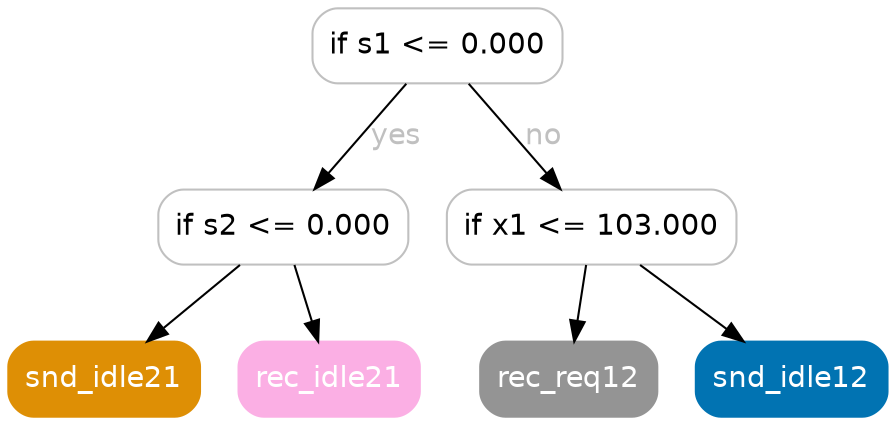 digraph Tree {
	graph [bb="0,0,422,196"];
	node [color=gray,
		fillcolor=white,
		fontname=helvetica,
		label="\N",
		shape=box,
		style="filled, rounded"
	];
	edge [fontname=helvetica];
	0	[height=0.5,
		label="if s1 <= 0.000",
		pos="206,178",
		width=1.6667];
	1	[height=0.5,
		label="if s2 <= 0.000",
		pos="132,91",
		width=1.6667];
	0 -> 1	[fontcolor=gray,
		label=yes,
		lp="186.5,134.5",
		pos="e,146.95,109.18 191.02,159.8 180.29,147.47 165.67,130.68 153.67,116.89"];
	4	[height=0.5,
		label="if x1 <= 103.000",
		pos="280,91",
		width=1.9306];
	0 -> 4	[fontcolor=gray,
		label=no,
		lp="257,134.5",
		pos="e,265.05,109.18 220.98,159.8 231.71,147.47 246.33,130.68 258.33,116.89"];
	2	[color="#de8f05",
		fillcolor="#de8f05",
		fontcolor=white,
		height=0.5,
		label=snd_idle21,
		pos="46,18",
		width=1.2778];
	1 -> 2	[fontcolor=gray,
		pos="e,66.626,36.029 111.18,72.813 100.2,63.743 86.549,52.477 74.586,42.6"];
	3	[color="#fbafe4",
		fillcolor="#fbafe4",
		fontcolor=white,
		height=0.5,
		label=rec_idle21,
		pos="154,18",
		width=1.2083];
	1 -> 3	[fontcolor=gray,
		pos="e,148.72,36.029 137.33,72.813 139.84,64.702 142.9,54.836 145.7,45.777"];
	5	[color="#949494",
		fillcolor="#949494",
		fontcolor=white,
		height=0.5,
		label=rec_req12,
		pos="269,18",
		width=1.1806];
	4 -> 5	[fontcolor=gray,
		pos="e,271.64,36.029 277.34,72.813 276.09,64.789 274.58,55.047 273.19,46.069"];
	6	[color="#0173b2",
		fillcolor="#0173b2",
		fontcolor=white,
		height=0.5,
		label=snd_idle12,
		pos="376,18",
		width=1.2778];
	4 -> 6	[fontcolor=gray,
		pos="e,352.98,36.029 303.24,72.813 315.74,63.569 331.32,52.043 344.86,42.032"];
}

